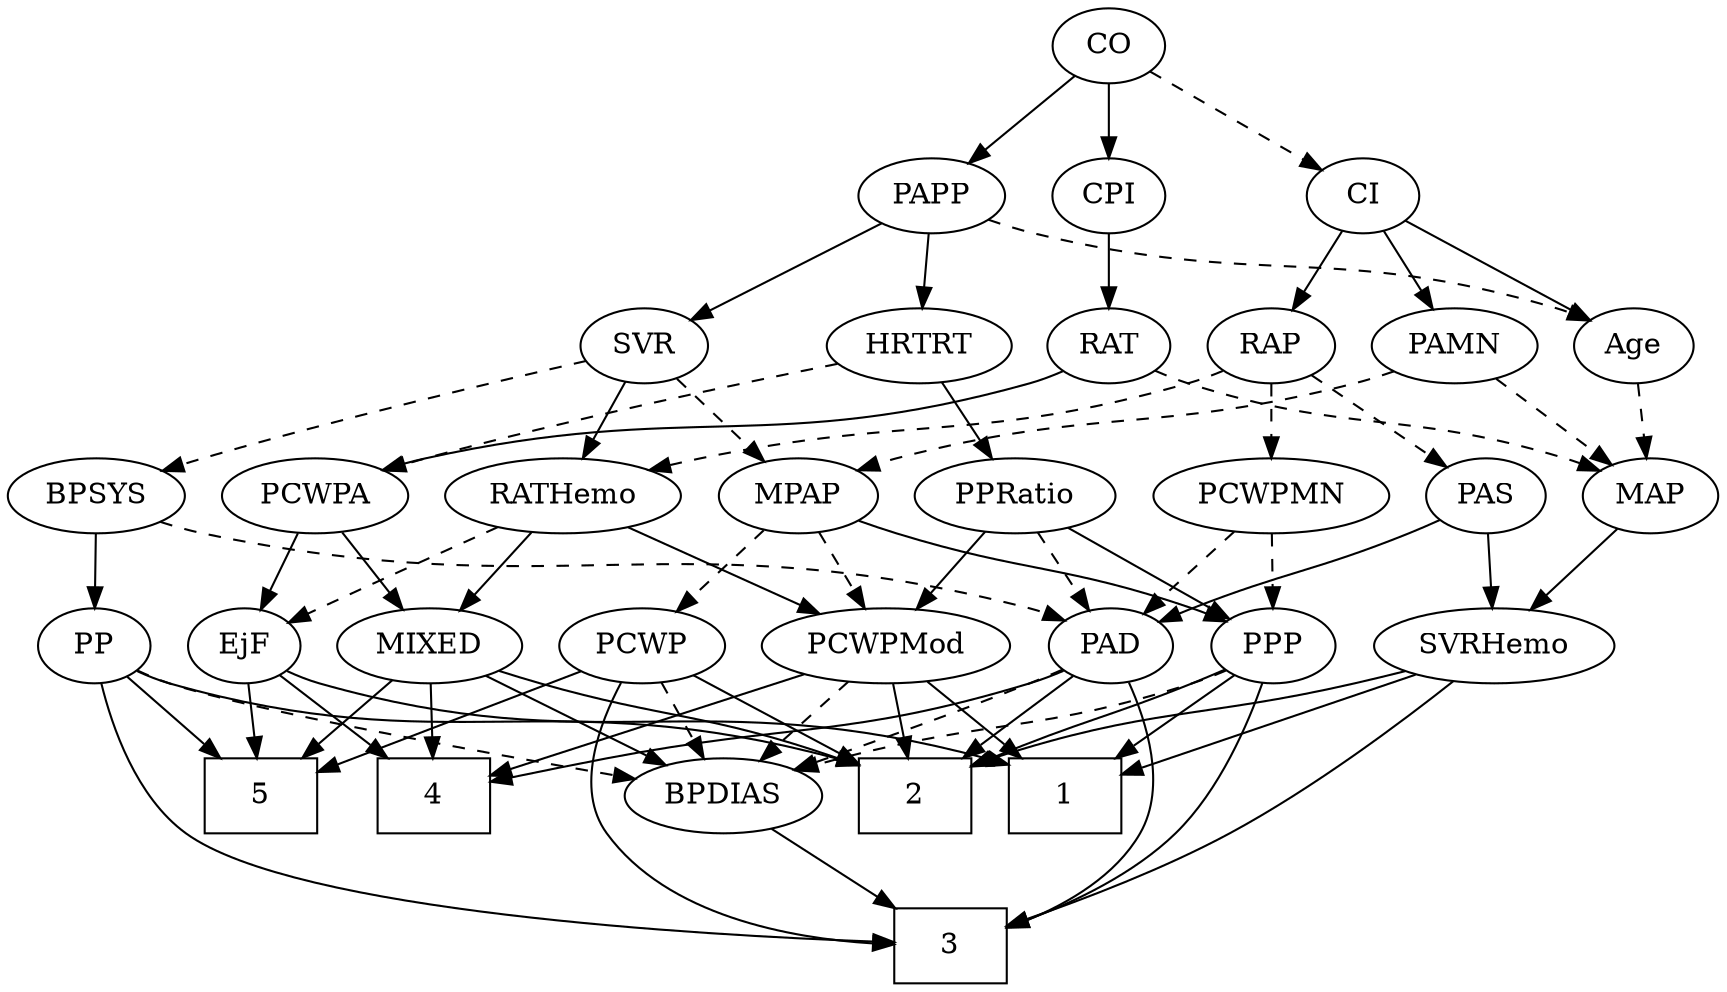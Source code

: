 strict digraph {
	graph [bb="0,0,748.24,468"];
	node [label="\N"];
	1	[height=0.5,
		pos="466.7,90",
		shape=box,
		width=0.75];
	2	[height=0.5,
		pos="394.7,90",
		shape=box,
		width=0.75];
	3	[height=0.5,
		pos="414.7,18",
		shape=box,
		width=0.75];
	4	[height=0.5,
		pos="182.7,90",
		shape=box,
		width=0.75];
	5	[height=0.5,
		pos="103.7,90",
		shape=box,
		width=0.75];
	Age	[height=0.5,
		pos="709.7,306",
		width=0.75];
	MAP	[height=0.5,
		pos="717.7,234",
		width=0.84854];
	Age -> MAP	[pos="e,715.74,252.1 711.67,287.7 712.56,279.98 713.62,270.71 714.6,262.11",
		style=dashed];
	EjF	[height=0.5,
		pos="100.7,162",
		width=0.75];
	EjF -> 1	[pos="e,439.53,104.93 121.2,149.95 126.15,147.66 131.52,145.5 136.7,144 260.07,108.32 302.18,142.8 429.79,107.7",
		style=solid];
	EjF -> 4	[pos="e,162.76,108.02 116.9,147.17 127.8,137.87 142.44,125.36 155.15,114.52",
		style=solid];
	EjF -> 5	[pos="e,102.96,108.1 101.44,143.7 101.77,135.98 102.17,126.71 102.53,118.11",
		style=solid];
	RAP	[height=0.5,
		pos="546.7,306",
		width=0.77632];
	PAS	[height=0.5,
		pos="641.7,234",
		width=0.75];
	RAP -> PAS	[pos="e,624.23,247.87 564.57,291.83 579.12,281.11 599.86,265.83 616.16,253.82",
		style=dashed];
	RATHemo	[height=0.5,
		pos="243.7,234",
		width=1.3721];
	RAP -> RATHemo	[pos="e,280.04,246.34 525.55,294.14 520.45,291.85 514.96,289.63 509.7,288 420.1,260.18 393.08,273.23 301.7,252 297.84,251.1 293.86,250.1 \
289.88,249.05",
		style=dashed];
	PCWPMN	[height=0.5,
		pos="546.7,234",
		width=1.3902];
	RAP -> PCWPMN	[pos="e,546.7,252.1 546.7,287.7 546.7,279.98 546.7,270.71 546.7,262.11",
		style=dashed];
	MIXED	[height=0.5,
		pos="185.7,162",
		width=1.1193];
	MIXED -> 2	[pos="e,367.37,104.45 216.2,150.15 222.31,148.05 228.69,145.91 234.7,144 286.49,127.51 303.27,128.19 357.89,108.02",
		style=solid];
	MIXED -> 4	[pos="e,183.43,108.1 184.96,143.7 184.62,135.98 184.23,126.71 183.86,118.11",
		style=solid];
	MIXED -> 5	[pos="e,123.76,108.13 167.9,145.81 157.24,136.71 143.45,124.94 131.39,114.64",
		style=solid];
	BPDIAS	[height=0.5,
		pos="307.7,90",
		width=1.1735];
	MIXED -> BPDIAS	[pos="e,283.53,104.87 209.51,147.34 228.11,136.66 254.18,121.71 274.78,109.89",
		style=solid];
	MPAP	[height=0.5,
		pos="345.7,234",
		width=0.97491];
	PCWPMod	[height=0.5,
		pos="383.7,162",
		width=1.4443];
	MPAP -> PCWPMod	[pos="e,374.49,179.96 354.7,216.41 359.18,208.16 364.69,198.01 369.7,188.78",
		style=dashed];
	PPP	[height=0.5,
		pos="556.7,162",
		width=0.75];
	MPAP -> PPP	[pos="e,535.64,173.69 372.53,222.14 378.17,220 384.1,217.85 389.7,216 447.04,197.1 464.07,200.97 520.7,180 522.54,179.32 524.43,178.57 \
526.31,177.79",
		style=solid];
	PCWP	[height=0.5,
		pos="278.7,162",
		width=0.97491];
	MPAP -> PCWP	[pos="e,293.52,178.49 330.83,217.46 321.98,208.22 310.59,196.32 300.71,186",
		style=dashed];
	BPSYS	[height=0.5,
		pos="37.697,234",
		width=1.0471];
	PAD	[height=0.5,
		pos="482.7,162",
		width=0.79437];
	BPSYS -> PAD	[pos="e,461.03,174.12 65.079,221.59 71.124,219.43 77.557,217.42 83.697,216 240.81,179.76 288.88,221.46 444.7,180 446.99,179.39 449.33,\
178.65 451.66,177.84",
		style=dashed];
	PP	[height=0.5,
		pos="28.697,162",
		width=0.75];
	BPSYS -> PP	[pos="e,30.896,180.1 35.472,215.7 34.48,207.98 33.288,198.71 32.183,190.11",
		style=solid];
	PAD -> 2	[pos="e,416.29,108.18 465.73,147.5 453.96,138.14 437.97,125.42 424.14,114.42",
		style=solid];
	PAD -> 3	[pos="e,441.96,27.229 492.8,144.89 503.08,126.25 515.79,95.163 502.7,72 491.66,52.474 470.23,39.342 451.29,31.035",
		style=solid];
	PAD -> 4	[pos="e,209.71,97.455 460.93,150.23 455.7,147.93 450.07,145.69 444.7,144 363.55,118.46 339.95,125.53 256.7,108 244.62,105.46 231.49,102.5 \
219.68,99.776",
		style=solid];
	PAD -> BPDIAS	[pos="e,338.62,102.44 460.28,150.74 455.18,148.47 449.77,146.11 444.7,144 412.52,130.59 375.63,116.39 348.25,106.06",
		style=dashed];
	CO	[height=0.5,
		pos="473.7,450",
		width=0.75];
	CPI	[height=0.5,
		pos="473.7,378",
		width=0.75];
	CO -> CPI	[pos="e,473.7,396.1 473.7,431.7 473.7,423.98 473.7,414.71 473.7,406.11",
		style=solid];
	CI	[height=0.5,
		pos="587.7,378",
		width=0.75];
	CO -> CI	[pos="e,568.26,390.93 493.04,437.13 511.3,425.91 538.89,408.97 559.58,396.26",
		style=dashed];
	PAPP	[height=0.5,
		pos="392.7,378",
		width=0.88464];
	CO -> PAPP	[pos="e,409.5,393.52 457.69,435.17 446.16,425.21 430.39,411.57 417.27,400.23",
		style=solid];
	PAS -> PAD	[pos="e,505.17,173.14 620.44,222.79 615.61,220.52 610.49,218.15 605.7,216 568.25,199.24 558.31,196.38 520.7,180 518.65,179.11 516.55,178.19 \
514.43,177.25",
		style=solid];
	SVRHemo	[height=0.5,
		pos="651.7,162",
		width=1.3902];
	PAS -> SVRHemo	[pos="e,649.23,180.28 644.12,216.05 645.22,208.35 646.55,199.03 647.79,190.36",
		style=solid];
	PAMN	[height=0.5,
		pos="628.7,306",
		width=1.011];
	PAMN -> MPAP	[pos="e,371.95,246.05 601.35,293.78 595.58,291.67 589.49,289.62 583.7,288 499.23,264.41 474.07,275.9 389.7,252 387.05,251.25 384.35,250.41 \
381.64,249.51",
		style=dashed];
	PAMN -> MAP	[pos="e,700.06,248.87 647.57,290.15 660.54,279.96 677.91,266.29 692.12,255.12",
		style=dashed];
	RATHemo -> EjF	[pos="e,121.91,173.39 215.44,219.17 191.05,207.23 155.9,190.02 130.94,177.8",
		style=dashed];
	RATHemo -> MIXED	[pos="e,199.34,179.47 229.95,216.41 222.73,207.69 213.74,196.85 205.75,187.21",
		style=solid];
	RATHemo -> PCWPMod	[pos="e,355.27,177.21 271.69,219 293.11,208.3 322.85,193.43 346.3,181.7",
		style=solid];
	RAT	[height=0.5,
		pos="473.7,306",
		width=0.75827];
	CPI -> RAT	[pos="e,473.7,324.1 473.7,359.7 473.7,351.98 473.7,342.71 473.7,334.11",
		style=solid];
	PCWPA	[height=0.5,
		pos="134.7,234",
		width=1.1555];
	RAT -> PCWPA	[pos="e,165.46,246.24 453.18,294.02 448.22,291.73 442.86,289.55 437.7,288 329.33,255.48 295.81,277.99 185.7,252 182.28,251.19 178.76,250.26 \
175.25,249.24",
		style=solid];
	RAT -> MAP	[pos="e,694.29,245.83 494.68,294.1 499.53,291.86 504.72,289.68 509.7,288 582.03,263.53 604.89,275.04 677.7,252 680.09,251.24 682.53,250.4 \
684.98,249.49",
		style=dashed];
	SVR	[height=0.5,
		pos="273.7,306",
		width=0.77632];
	SVR -> MPAP	[pos="e,330.05,250.21 288.62,290.5 298.45,280.93 311.54,268.21 322.7,257.36",
		style=dashed];
	SVR -> BPSYS	[pos="e,66.28,245.98 247.99,298.54 211.28,289.16 141.85,270.82 83.697,252 81.127,251.17 78.489,250.28 75.837,249.37",
		style=dashed];
	SVR -> RATHemo	[pos="e,250.96,251.96 266.59,288.41 263.13,280.34 258.88,270.43 254.99,261.35",
		style=solid];
	PCWPMod -> 1	[pos="e,446.49,108.04 402.53,145.12 413.18,136.14 426.7,124.73 438.58,114.71",
		style=solid];
	PCWPMod -> 2	[pos="e,392.01,108.1 386.42,143.7 387.63,135.98 389.08,126.71 390.44,118.11",
		style=solid];
	PCWPMod -> 4	[pos="e,209.77,100.43 348.22,148.65 312.07,136.05 256.23,116.61 219.57,103.84",
		style=solid];
	PCWPMod -> BPDIAS	[pos="e,324.71,106.67 366.07,144.76 356.05,135.53 343.34,123.83 332.35,113.7",
		style=dashed];
	PCWPA -> EjF	[pos="e,108.62,179.31 126.47,216.05 122.44,207.77 117.51,197.62 113.05,188.42",
		style=solid];
	PCWPA -> MIXED	[pos="e,173.7,179.47 146.78,216.41 153.01,207.87 160.72,197.28 167.64,187.79",
		style=solid];
	PCWPMN -> PAD	[pos="e,496.58,178.19 531.85,216.76 523.38,207.5 512.62,195.73 503.34,185.58",
		style=dashed];
	PCWPMN -> PPP	[pos="e,554.25,180.1 549.17,215.7 550.27,207.98 551.59,198.71 552.82,190.11",
		style=dashed];
	SVRHemo -> 1	[pos="e,493.78,101.25 618.62,148.49 586.18,136.21 536.82,117.53 503.23,104.82",
		style=solid];
	SVRHemo -> 2	[pos="e,421.95,104.64 614.34,149.86 607.18,147.83 599.72,145.79 592.7,144 524.3,126.56 502.35,131.41 431.76,107.97",
		style=solid];
	SVRHemo -> 3	[pos="e,441.74,27.458 635.32,144.8 615.13,125.5 579.13,93.219 543.7,72 514.32,54.408 478.03,40.077 451.43,30.774",
		style=solid];
	BPDIAS -> 3	[pos="e,388.4,36.204 329.87,74.496 344.23,65.103 363.23,52.668 379.61,41.951",
		style=solid];
	MAP -> SVRHemo	[pos="e,667.37,179.63 703.38,217.81 694.92,208.84 684.02,197.28 674.41,187.09",
		style=solid];
	PP -> 2	[pos="e,367.53,104.93 49.196,149.95 54.153,147.66 59.518,145.5 64.697,144 188.07,108.32 230.18,142.8 357.79,107.7",
		style=solid];
	PP -> 3	[pos="e,387.45,19.841 31.172,143.89 35.1,123.37 44.814,89.565 67.697,72 115.7,35.155 298.03,23.58 377.41,20.242",
		style=solid];
	PP -> 5	[pos="e,85.362,108.11 43.874,146.83 53.612,137.75 66.507,125.71 77.831,115.14",
		style=solid];
	PP -> BPDIAS	[pos="e,269.77,98.182 49.305,150.29 54.257,147.99 59.593,145.74 64.697,144 100.25,131.9 199.67,111.78 259.75,100.12",
		style=dashed];
	PPP -> 1	[pos="e,488.66,108.08 539.77,147.83 527.68,138.43 511.09,125.53 496.77,114.39",
		style=solid];
	PPP -> 2	[pos="e,421.74,103.99 535.47,150.72 530.64,148.45 525.51,146.1 520.7,144 483.82,127.94 471.78,125.49 430.92,107.96",
		style=solid];
	PPP -> 3	[pos="e,441.83,26.991 553.14,143.99 548.31,124.51 537.97,92.623 518.7,72 500.46,52.483 473.43,39.013 451.5,30.538",
		style=solid];
	PPP -> BPDIAS	[pos="e,339.37,102.12 536.08,150.31 531.13,148.01 525.8,145.75 520.7,144 450.92,120.11 429.78,127.69 358.7,108 355.55,107.13 352.31,106.18 \
349.06,105.18",
		style=dashed];
	PPRatio	[height=0.5,
		pos="438.7,234",
		width=1.1013];
	PPRatio -> PAD	[pos="e,472.65,178.99 449.12,216.41 454.52,207.83 461.21,197.19 467.19,187.67",
		style=dashed];
	PPRatio -> PCWPMod	[pos="e,396.77,179.63 425.94,216.76 419.17,208.14 410.7,197.36 403.12,187.73",
		style=solid];
	PPRatio -> PPP	[pos="e,537.24,174.54 461.73,219.34 480.81,208.02 508,191.89 528.4,179.79",
		style=solid];
	PCWP -> 2	[pos="e,367.67,107.31 300.52,147.83 316.95,137.92 339.83,124.11 358.92,112.59",
		style=solid];
	PCWP -> 3	[pos="e,387.39,19.15 267.36,144.72 255.61,125.63 240.99,93.836 256.7,72 284.03,34 339.92,22.862 377.36,19.811",
		style=solid];
	PCWP -> 5	[pos="e,130.98,101.91 251.74,150.22 221.89,138.28 173.62,118.97 140.36,105.66",
		style=solid];
	PCWP -> BPDIAS	[pos="e,300.74,107.79 285.72,144.05 289.07,135.97 293.15,126.12 296.88,117.11",
		style=dashed];
	CI -> Age	[pos="e,689.83,318.4 607.57,365.6 627.51,354.16 658.42,336.42 681.02,323.46",
		style=solid];
	CI -> RAP	[pos="e,556.15,323.15 578.19,360.76 573.17,352.19 566.9,341.49 561.28,331.9",
		style=solid];
	CI -> PAMN	[pos="e,618.95,323.63 597.21,360.76 602.15,352.32 608.31,341.8 613.87,332.31",
		style=solid];
	PAPP -> Age	[pos="e,689.16,317.94 417.62,366.52 424.07,364.1 431.07,361.74 437.7,360 540.33,333.1 572.22,354.98 673.7,324 675.63,323.41 677.59,322.73 \
679.55,322",
		style=dashed];
	PAPP -> SVR	[pos="e,293.6,318.71 371.42,364.49 352.12,353.13 323.51,336.3 302.22,323.78",
		style=solid];
	HRTRT	[height=0.5,
		pos="388.7,306",
		width=1.1013];
	PAPP -> HRTRT	[pos="e,389.67,324.1 391.71,359.7 391.27,351.98 390.74,342.71 390.25,334.11",
		style=solid];
	HRTRT -> PCWPA	[pos="e,166.15,245.85 354.38,296.78 313.86,286.9 244.53,269.47 185.7,252 182.52,251.06 179.24,250.05 175.96,249.01",
		style=dashed];
	HRTRT -> PPRatio	[pos="e,426.82,251.63 400.29,288.76 406.39,280.23 414,269.58 420.83,260.02",
		style=solid];
}

